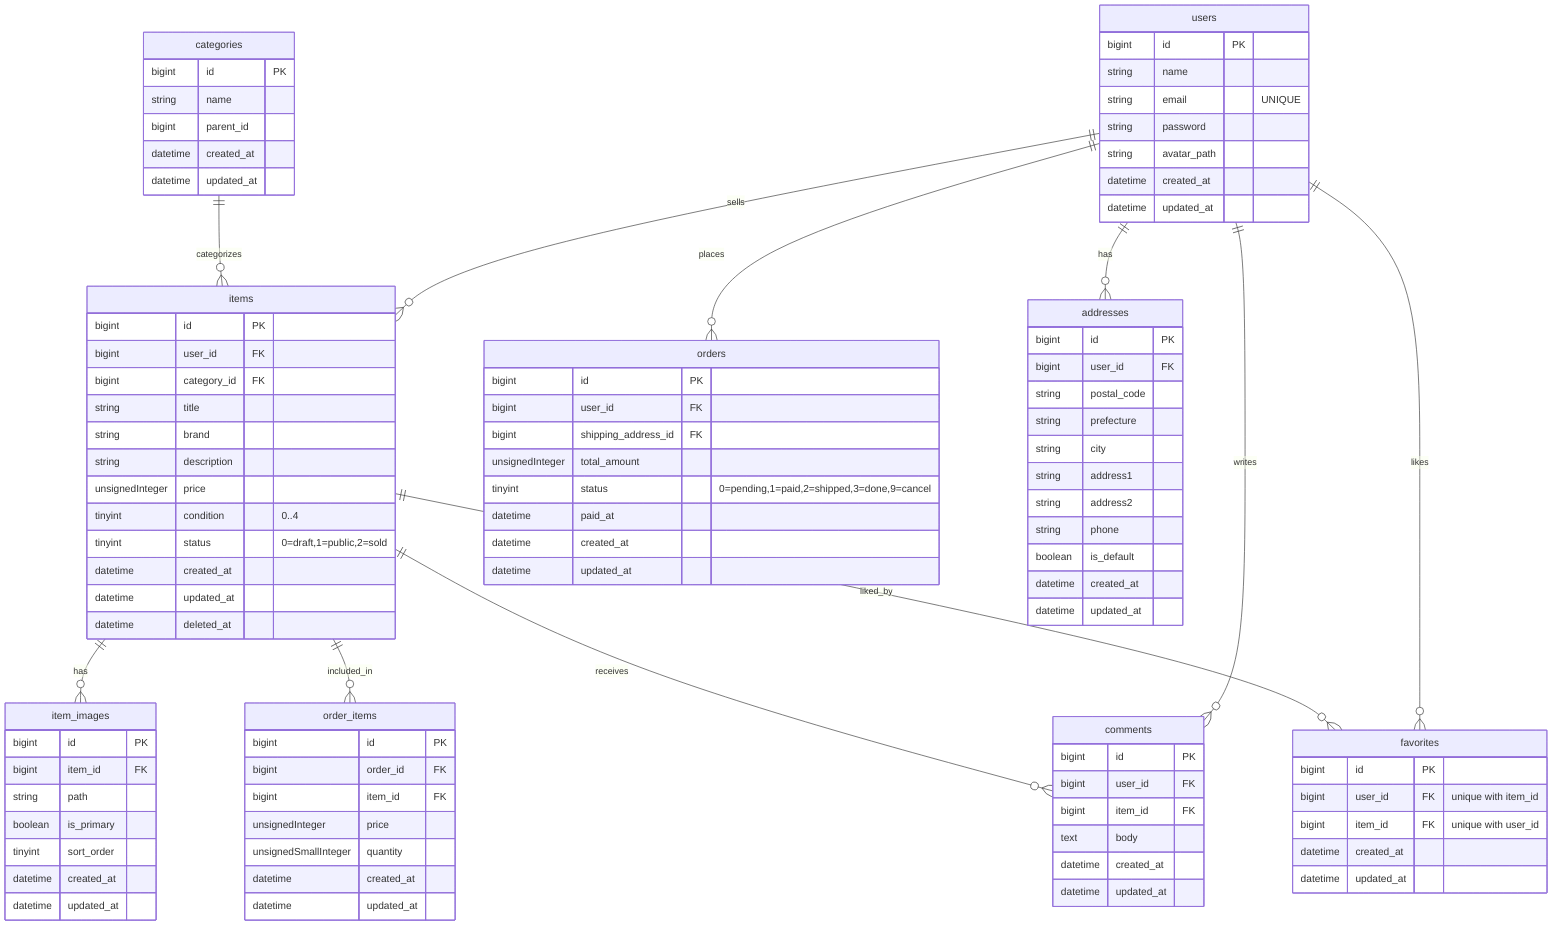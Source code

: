 erDiagram
  users ||--o{ items : sells
  users ||--o{ orders : places
  users ||--o{ addresses : has
  users ||--o{ comments : writes
  items ||--o{ item_images : has
  items ||--o{ order_items : included_in
  items ||--o{ comments : receives
  users ||--o{ favorites : likes
  items ||--o{ favorites : liked_by
  categories ||--o{ items : categorizes

  users {
    bigint id PK
    string name
    string email "UNIQUE"
    string password
    string avatar_path
    datetime created_at
    datetime updated_at
  }
  items {
    bigint id PK
    bigint user_id FK
    bigint category_id FK
    string title
    string brand
    string description
    unsignedInteger price
    tinyint condition "0..4"
    tinyint status "0=draft,1=public,2=sold"
    datetime created_at
    datetime updated_at
    datetime deleted_at
  }
  item_images {
    bigint id PK
    bigint item_id FK
    string path
    boolean is_primary
    tinyint sort_order
    datetime created_at
    datetime updated_at
  }
  categories {
    bigint id PK
    string name
    bigint parent_id
    datetime created_at
    datetime updated_at
  }
  favorites {
    bigint id PK
    bigint user_id FK "unique with item_id"
    bigint item_id FK "unique with user_id"
    datetime created_at
    datetime updated_at
  }
  comments {
    bigint id PK
    bigint user_id FK
    bigint item_id FK
    text body
    datetime created_at
    datetime updated_at
  }
  orders {
    bigint id PK
    bigint user_id FK
    bigint shipping_address_id FK
    unsignedInteger total_amount
    tinyint status "0=pending,1=paid,2=shipped,3=done,9=cancel"
    datetime paid_at
    datetime created_at
    datetime updated_at
  }
  order_items {
    bigint id PK
    bigint order_id FK
    bigint item_id FK
    unsignedInteger price
    unsignedSmallInteger quantity
    datetime created_at
    datetime updated_at
  }
  addresses {
    bigint id PK
    bigint user_id FK
    string postal_code
    string prefecture
    string city
    string address1
    string address2
    string phone
    boolean is_default
    datetime created_at
    datetime updated_at
  }